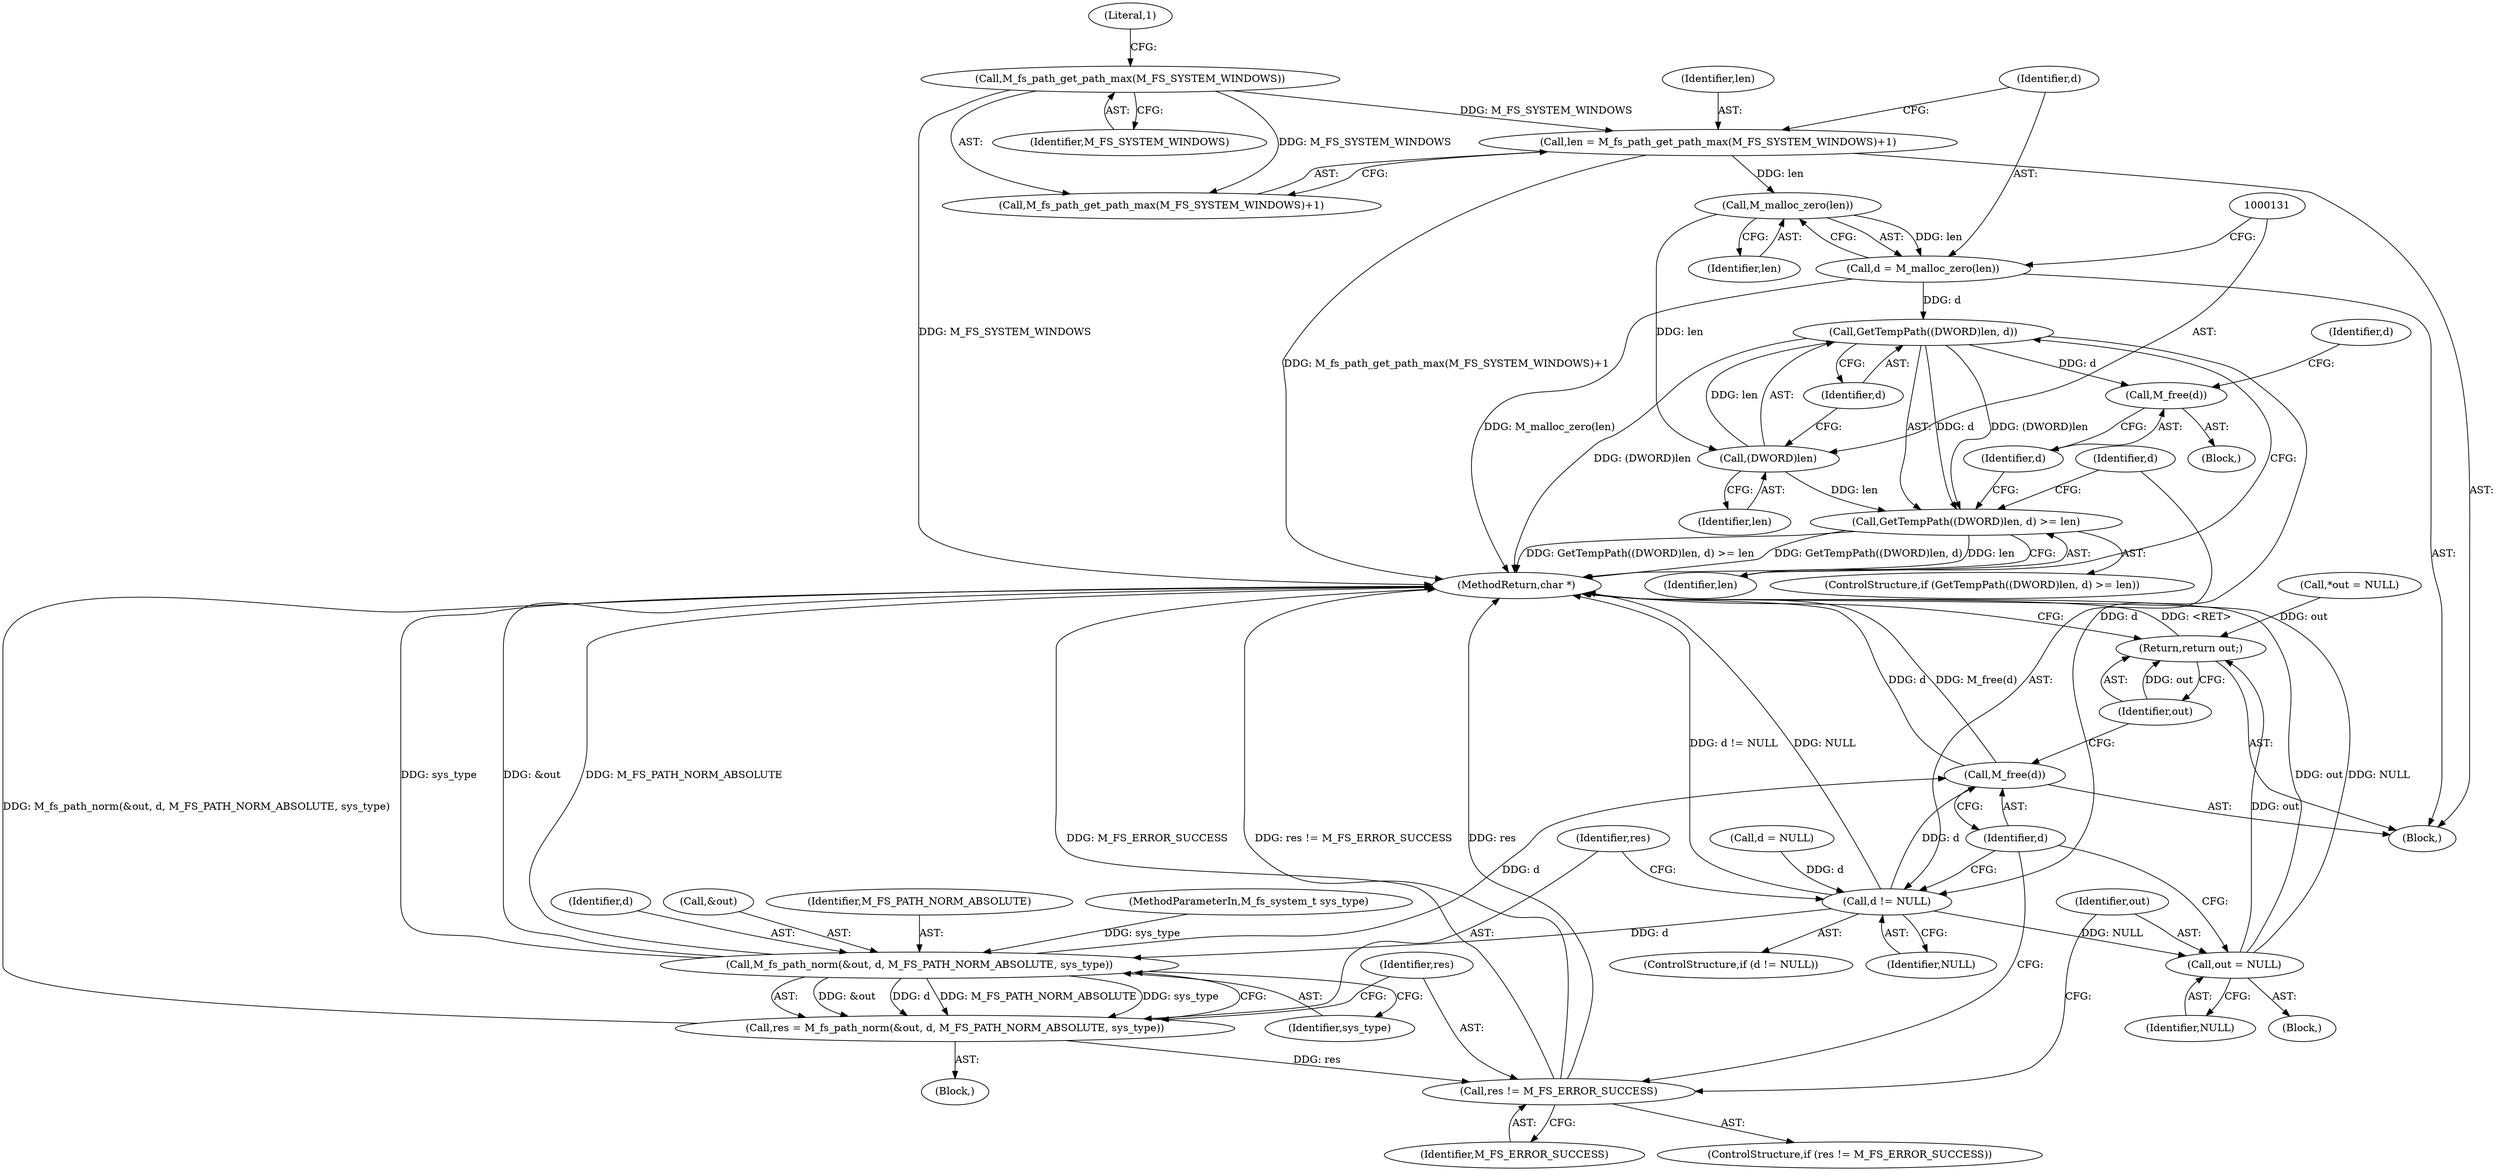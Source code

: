digraph "0_mstdlib_db124b8f607dd0a40a9aef2d4d468fad433522a7_6@API" {
"1000125" [label="(Call,M_malloc_zero(len))"];
"1000117" [label="(Call,len = M_fs_path_get_path_max(M_FS_SYSTEM_WINDOWS)+1)"];
"1000120" [label="(Call,M_fs_path_get_path_max(M_FS_SYSTEM_WINDOWS))"];
"1000123" [label="(Call,d = M_malloc_zero(len))"];
"1000129" [label="(Call,GetTempPath((DWORD)len, d))"];
"1000128" [label="(Call,GetTempPath((DWORD)len, d) >= len)"];
"1000136" [label="(Call,M_free(d))"];
"1000142" [label="(Call,d != NULL)"];
"1000148" [label="(Call,M_fs_path_norm(&out, d, M_FS_PATH_NORM_ABSOLUTE, sys_type))"];
"1000146" [label="(Call,res = M_fs_path_norm(&out, d, M_FS_PATH_NORM_ABSOLUTE, sys_type))"];
"1000155" [label="(Call,res != M_FS_ERROR_SUCCESS)"];
"1000162" [label="(Call,M_free(d))"];
"1000159" [label="(Call,out = NULL)"];
"1000164" [label="(Return,return out;)"];
"1000130" [label="(Call,(DWORD)len)"];
"1000139" [label="(Identifier,d)"];
"1000166" [label="(MethodReturn,char *)"];
"1000126" [label="(Identifier,len)"];
"1000128" [label="(Call,GetTempPath((DWORD)len, d) >= len)"];
"1000122" [label="(Literal,1)"];
"1000151" [label="(Identifier,d)"];
"1000130" [label="(Call,(DWORD)len)"];
"1000137" [label="(Identifier,d)"];
"1000143" [label="(Identifier,d)"];
"1000155" [label="(Call,res != M_FS_ERROR_SUCCESS)"];
"1000157" [label="(Identifier,M_FS_ERROR_SUCCESS)"];
"1000117" [label="(Call,len = M_fs_path_get_path_max(M_FS_SYSTEM_WINDOWS)+1)"];
"1000141" [label="(ControlStructure,if (d != NULL))"];
"1000165" [label="(Identifier,out)"];
"1000120" [label="(Call,M_fs_path_get_path_max(M_FS_SYSTEM_WINDOWS))"];
"1000161" [label="(Identifier,NULL)"];
"1000142" [label="(Call,d != NULL)"];
"1000156" [label="(Identifier,res)"];
"1000119" [label="(Call,M_fs_path_get_path_max(M_FS_SYSTEM_WINDOWS)+1)"];
"1000118" [label="(Identifier,len)"];
"1000136" [label="(Call,M_free(d))"];
"1000138" [label="(Call,d = NULL)"];
"1000135" [label="(Block,)"];
"1000147" [label="(Identifier,res)"];
"1000148" [label="(Call,M_fs_path_norm(&out, d, M_FS_PATH_NORM_ABSOLUTE, sys_type))"];
"1000160" [label="(Identifier,out)"];
"1000164" [label="(Return,return out;)"];
"1000146" [label="(Call,res = M_fs_path_norm(&out, d, M_FS_PATH_NORM_ABSOLUTE, sys_type))"];
"1000124" [label="(Identifier,d)"];
"1000129" [label="(Call,GetTempPath((DWORD)len, d))"];
"1000153" [label="(Identifier,sys_type)"];
"1000133" [label="(Identifier,d)"];
"1000159" [label="(Call,out = NULL)"];
"1000125" [label="(Call,M_malloc_zero(len))"];
"1000127" [label="(ControlStructure,if (GetTempPath((DWORD)len, d) >= len))"];
"1000162" [label="(Call,M_free(d))"];
"1000112" [label="(Call,*out = NULL)"];
"1000163" [label="(Identifier,d)"];
"1000106" [label="(Block,)"];
"1000149" [label="(Call,&out)"];
"1000154" [label="(ControlStructure,if (res != M_FS_ERROR_SUCCESS))"];
"1000134" [label="(Identifier,len)"];
"1000152" [label="(Identifier,M_FS_PATH_NORM_ABSOLUTE)"];
"1000132" [label="(Identifier,len)"];
"1000145" [label="(Block,)"];
"1000105" [label="(MethodParameterIn,M_fs_system_t sys_type)"];
"1000158" [label="(Block,)"];
"1000121" [label="(Identifier,M_FS_SYSTEM_WINDOWS)"];
"1000123" [label="(Call,d = M_malloc_zero(len))"];
"1000144" [label="(Identifier,NULL)"];
"1000125" -> "1000123"  [label="AST: "];
"1000125" -> "1000126"  [label="CFG: "];
"1000126" -> "1000125"  [label="AST: "];
"1000123" -> "1000125"  [label="CFG: "];
"1000125" -> "1000123"  [label="DDG: len"];
"1000117" -> "1000125"  [label="DDG: len"];
"1000125" -> "1000130"  [label="DDG: len"];
"1000117" -> "1000106"  [label="AST: "];
"1000117" -> "1000119"  [label="CFG: "];
"1000118" -> "1000117"  [label="AST: "];
"1000119" -> "1000117"  [label="AST: "];
"1000124" -> "1000117"  [label="CFG: "];
"1000117" -> "1000166"  [label="DDG: M_fs_path_get_path_max(M_FS_SYSTEM_WINDOWS)+1"];
"1000120" -> "1000117"  [label="DDG: M_FS_SYSTEM_WINDOWS"];
"1000120" -> "1000119"  [label="AST: "];
"1000120" -> "1000121"  [label="CFG: "];
"1000121" -> "1000120"  [label="AST: "];
"1000122" -> "1000120"  [label="CFG: "];
"1000120" -> "1000166"  [label="DDG: M_FS_SYSTEM_WINDOWS"];
"1000120" -> "1000119"  [label="DDG: M_FS_SYSTEM_WINDOWS"];
"1000123" -> "1000106"  [label="AST: "];
"1000124" -> "1000123"  [label="AST: "];
"1000131" -> "1000123"  [label="CFG: "];
"1000123" -> "1000166"  [label="DDG: M_malloc_zero(len)"];
"1000123" -> "1000129"  [label="DDG: d"];
"1000129" -> "1000128"  [label="AST: "];
"1000129" -> "1000133"  [label="CFG: "];
"1000130" -> "1000129"  [label="AST: "];
"1000133" -> "1000129"  [label="AST: "];
"1000134" -> "1000129"  [label="CFG: "];
"1000129" -> "1000166"  [label="DDG: (DWORD)len"];
"1000129" -> "1000128"  [label="DDG: (DWORD)len"];
"1000129" -> "1000128"  [label="DDG: d"];
"1000130" -> "1000129"  [label="DDG: len"];
"1000129" -> "1000136"  [label="DDG: d"];
"1000129" -> "1000142"  [label="DDG: d"];
"1000128" -> "1000127"  [label="AST: "];
"1000128" -> "1000134"  [label="CFG: "];
"1000134" -> "1000128"  [label="AST: "];
"1000137" -> "1000128"  [label="CFG: "];
"1000143" -> "1000128"  [label="CFG: "];
"1000128" -> "1000166"  [label="DDG: GetTempPath((DWORD)len, d)"];
"1000128" -> "1000166"  [label="DDG: len"];
"1000128" -> "1000166"  [label="DDG: GetTempPath((DWORD)len, d) >= len"];
"1000130" -> "1000128"  [label="DDG: len"];
"1000136" -> "1000135"  [label="AST: "];
"1000136" -> "1000137"  [label="CFG: "];
"1000137" -> "1000136"  [label="AST: "];
"1000139" -> "1000136"  [label="CFG: "];
"1000142" -> "1000141"  [label="AST: "];
"1000142" -> "1000144"  [label="CFG: "];
"1000143" -> "1000142"  [label="AST: "];
"1000144" -> "1000142"  [label="AST: "];
"1000147" -> "1000142"  [label="CFG: "];
"1000163" -> "1000142"  [label="CFG: "];
"1000142" -> "1000166"  [label="DDG: d != NULL"];
"1000142" -> "1000166"  [label="DDG: NULL"];
"1000138" -> "1000142"  [label="DDG: d"];
"1000142" -> "1000148"  [label="DDG: d"];
"1000142" -> "1000159"  [label="DDG: NULL"];
"1000142" -> "1000162"  [label="DDG: d"];
"1000148" -> "1000146"  [label="AST: "];
"1000148" -> "1000153"  [label="CFG: "];
"1000149" -> "1000148"  [label="AST: "];
"1000151" -> "1000148"  [label="AST: "];
"1000152" -> "1000148"  [label="AST: "];
"1000153" -> "1000148"  [label="AST: "];
"1000146" -> "1000148"  [label="CFG: "];
"1000148" -> "1000166"  [label="DDG: M_FS_PATH_NORM_ABSOLUTE"];
"1000148" -> "1000166"  [label="DDG: sys_type"];
"1000148" -> "1000166"  [label="DDG: &out"];
"1000148" -> "1000146"  [label="DDG: &out"];
"1000148" -> "1000146"  [label="DDG: d"];
"1000148" -> "1000146"  [label="DDG: M_FS_PATH_NORM_ABSOLUTE"];
"1000148" -> "1000146"  [label="DDG: sys_type"];
"1000105" -> "1000148"  [label="DDG: sys_type"];
"1000148" -> "1000162"  [label="DDG: d"];
"1000146" -> "1000145"  [label="AST: "];
"1000147" -> "1000146"  [label="AST: "];
"1000156" -> "1000146"  [label="CFG: "];
"1000146" -> "1000166"  [label="DDG: M_fs_path_norm(&out, d, M_FS_PATH_NORM_ABSOLUTE, sys_type)"];
"1000146" -> "1000155"  [label="DDG: res"];
"1000155" -> "1000154"  [label="AST: "];
"1000155" -> "1000157"  [label="CFG: "];
"1000156" -> "1000155"  [label="AST: "];
"1000157" -> "1000155"  [label="AST: "];
"1000160" -> "1000155"  [label="CFG: "];
"1000163" -> "1000155"  [label="CFG: "];
"1000155" -> "1000166"  [label="DDG: M_FS_ERROR_SUCCESS"];
"1000155" -> "1000166"  [label="DDG: res != M_FS_ERROR_SUCCESS"];
"1000155" -> "1000166"  [label="DDG: res"];
"1000162" -> "1000106"  [label="AST: "];
"1000162" -> "1000163"  [label="CFG: "];
"1000163" -> "1000162"  [label="AST: "];
"1000165" -> "1000162"  [label="CFG: "];
"1000162" -> "1000166"  [label="DDG: d"];
"1000162" -> "1000166"  [label="DDG: M_free(d)"];
"1000159" -> "1000158"  [label="AST: "];
"1000159" -> "1000161"  [label="CFG: "];
"1000160" -> "1000159"  [label="AST: "];
"1000161" -> "1000159"  [label="AST: "];
"1000163" -> "1000159"  [label="CFG: "];
"1000159" -> "1000166"  [label="DDG: out"];
"1000159" -> "1000166"  [label="DDG: NULL"];
"1000159" -> "1000164"  [label="DDG: out"];
"1000164" -> "1000106"  [label="AST: "];
"1000164" -> "1000165"  [label="CFG: "];
"1000165" -> "1000164"  [label="AST: "];
"1000166" -> "1000164"  [label="CFG: "];
"1000164" -> "1000166"  [label="DDG: <RET>"];
"1000165" -> "1000164"  [label="DDG: out"];
"1000112" -> "1000164"  [label="DDG: out"];
"1000130" -> "1000132"  [label="CFG: "];
"1000131" -> "1000130"  [label="AST: "];
"1000132" -> "1000130"  [label="AST: "];
"1000133" -> "1000130"  [label="CFG: "];
}
